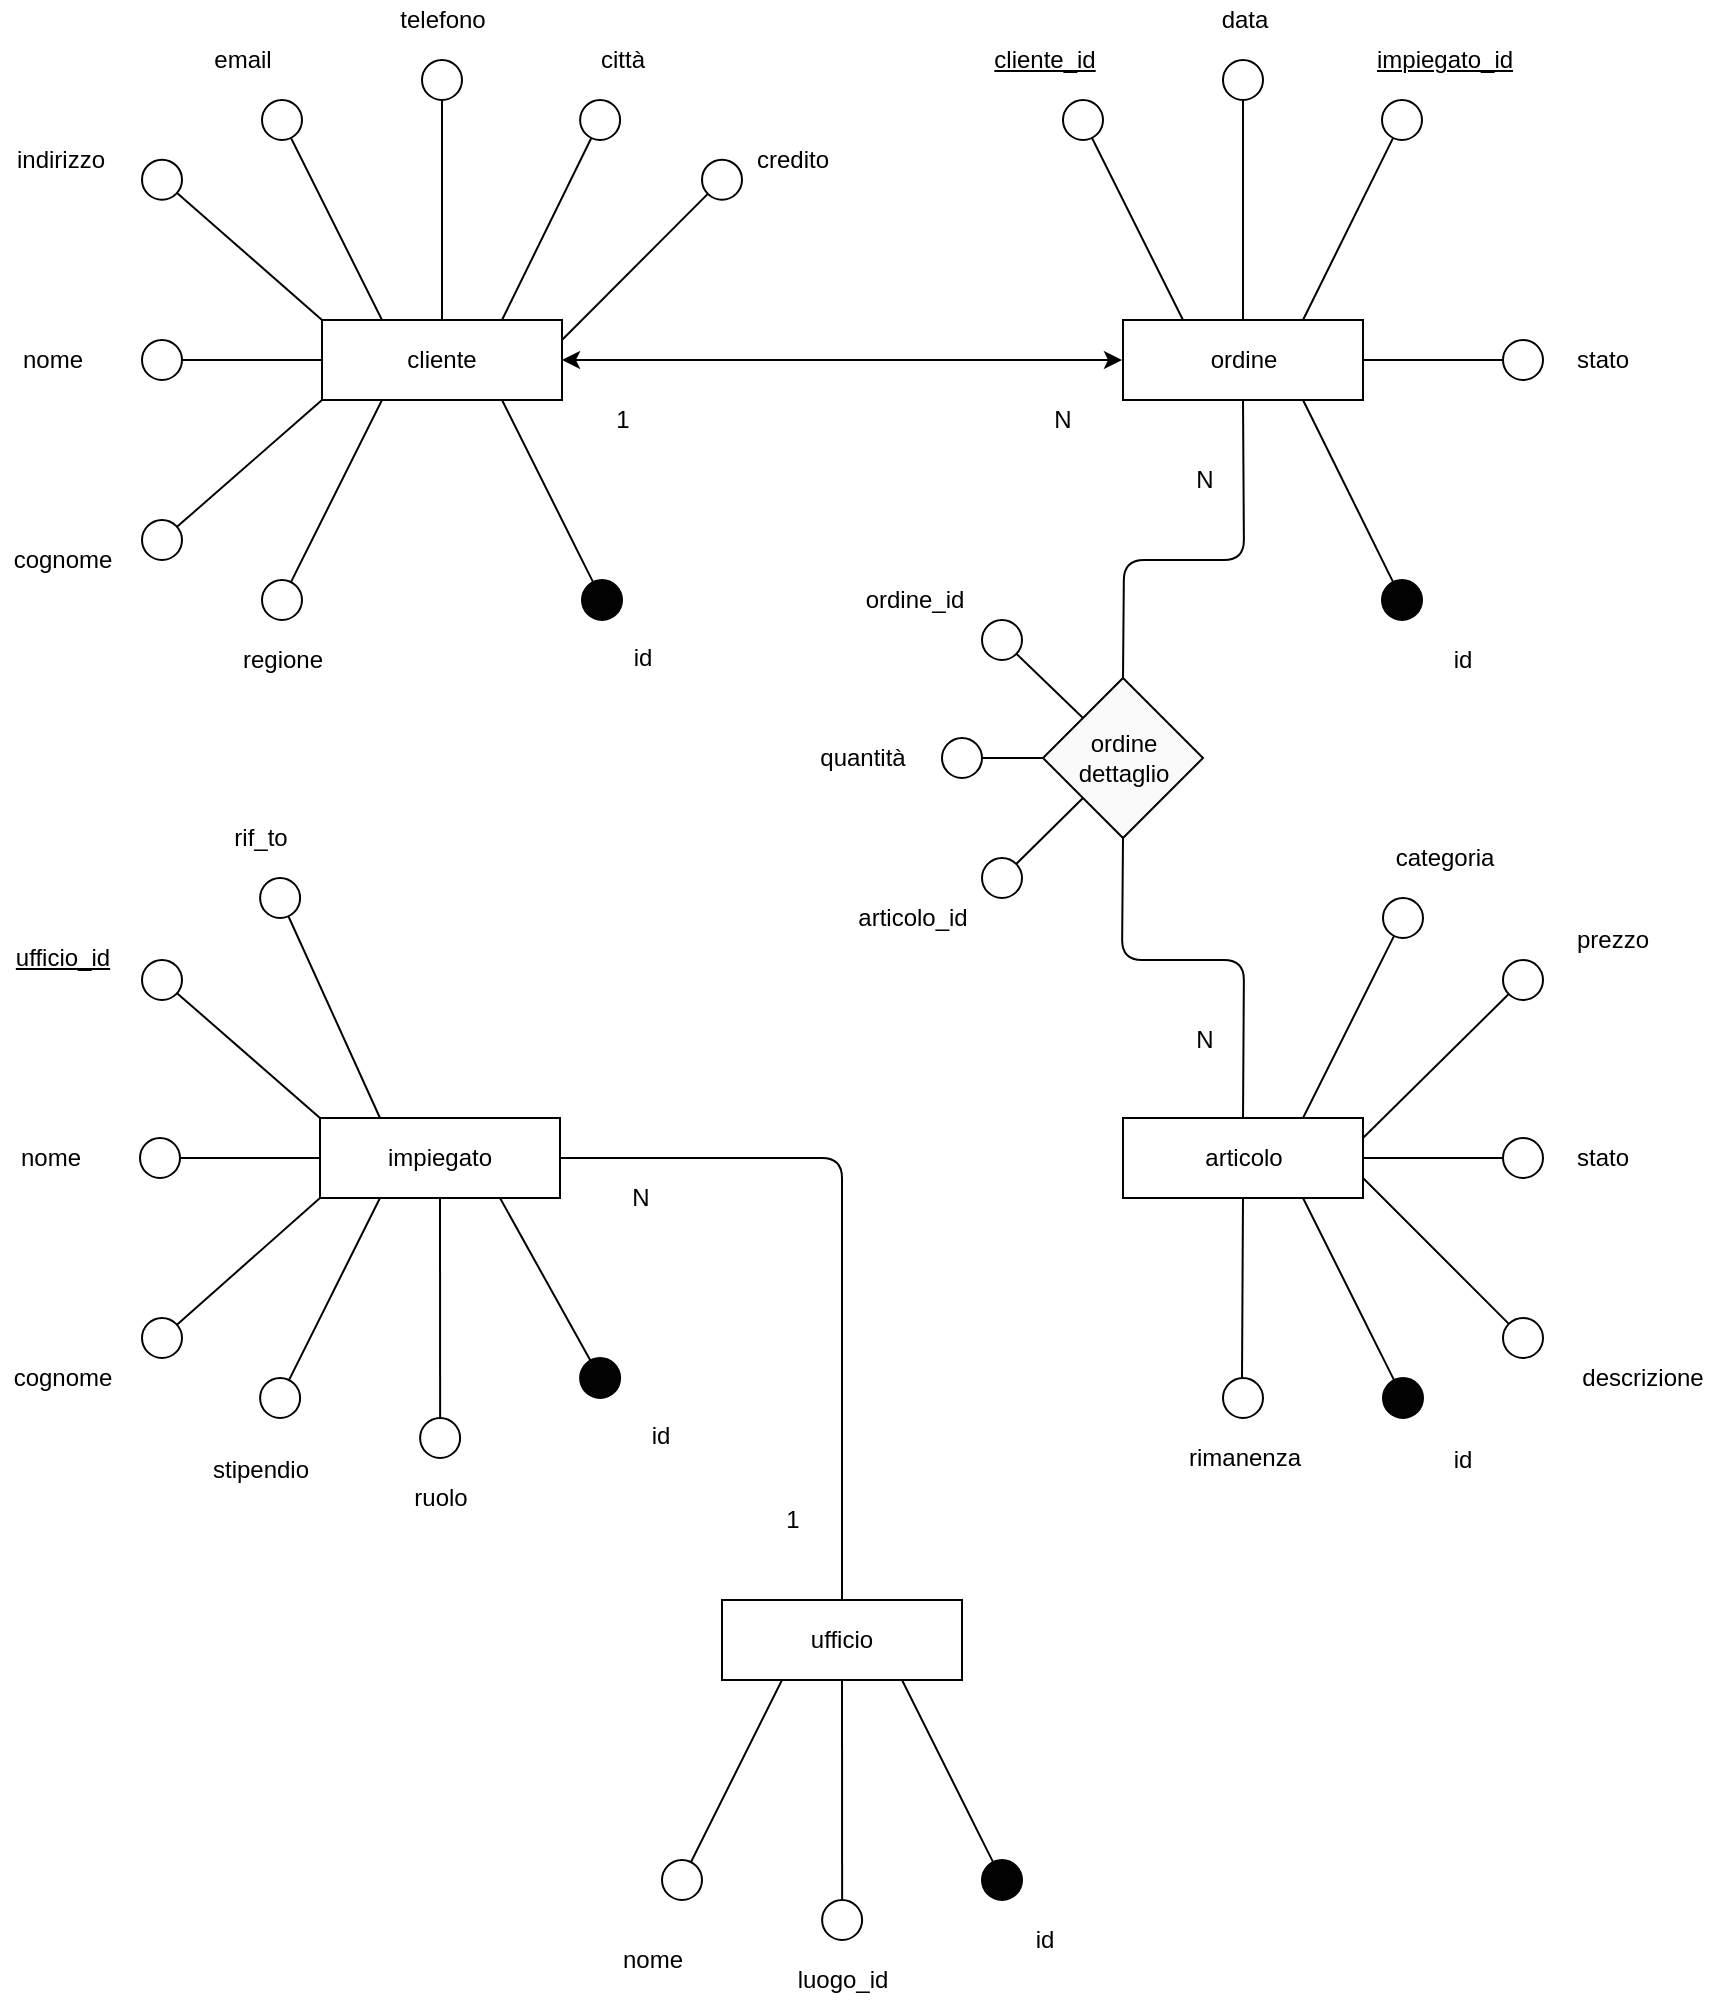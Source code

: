 <mxfile version="12.6.1" type="device"><diagram id="5FaBIRbdN18s8M9Iw7rh" name="Page-1"><mxGraphModel dx="1185" dy="1831" grid="1" gridSize="10" guides="1" tooltips="1" connect="1" arrows="1" fold="1" page="1" pageScale="1" pageWidth="827" pageHeight="1169" math="0" shadow="0"><root><mxCell id="0"/><mxCell id="1" parent="0"/><mxCell id="fJIveugTQEQdok1pz1Wk-1" value="cliente" style="rounded=0;whiteSpace=wrap;html=1;" vertex="1" parent="1"><mxGeometry x="200" y="80" width="120" height="40" as="geometry"/></mxCell><mxCell id="fJIveugTQEQdok1pz1Wk-7" value="" style="endArrow=none;html=1;entryX=0;entryY=0.5;entryDx=0;entryDy=0;" edge="1" parent="1" target="fJIveugTQEQdok1pz1Wk-1"><mxGeometry width="50" height="50" relative="1" as="geometry"><mxPoint x="130" y="100" as="sourcePoint"/><mxPoint x="150" y="80" as="targetPoint"/></mxGeometry></mxCell><mxCell id="fJIveugTQEQdok1pz1Wk-8" value="" style="ellipse;whiteSpace=wrap;html=1;aspect=fixed;" vertex="1" parent="1"><mxGeometry x="110" y="90" width="20" height="20" as="geometry"/></mxCell><mxCell id="fJIveugTQEQdok1pz1Wk-9" value="nome" style="text;html=1;align=center;verticalAlign=middle;resizable=0;points=[];autosize=1;" vertex="1" parent="1"><mxGeometry x="40" y="90" width="50" height="20" as="geometry"/></mxCell><mxCell id="fJIveugTQEQdok1pz1Wk-10" value="" style="endArrow=none;html=1;entryX=0;entryY=1;entryDx=0;entryDy=0;" edge="1" parent="1" source="fJIveugTQEQdok1pz1Wk-13" target="fJIveugTQEQdok1pz1Wk-1"><mxGeometry width="50" height="50" relative="1" as="geometry"><mxPoint x="120" y="160" as="sourcePoint"/><mxPoint x="150" y="160" as="targetPoint"/></mxGeometry></mxCell><mxCell id="fJIveugTQEQdok1pz1Wk-13" value="" style="ellipse;whiteSpace=wrap;html=1;aspect=fixed;" vertex="1" parent="1"><mxGeometry x="110" y="180" width="20" height="20" as="geometry"/></mxCell><mxCell id="fJIveugTQEQdok1pz1Wk-14" value="cognome" style="text;html=1;align=center;verticalAlign=middle;resizable=0;points=[];autosize=1;" vertex="1" parent="1"><mxGeometry x="40" y="190" width="60" height="20" as="geometry"/></mxCell><mxCell id="fJIveugTQEQdok1pz1Wk-16" value="" style="ellipse;whiteSpace=wrap;html=1;aspect=fixed;" vertex="1" parent="1"><mxGeometry x="110" y="-0.14" width="20" height="20" as="geometry"/></mxCell><mxCell id="fJIveugTQEQdok1pz1Wk-17" value="" style="endArrow=none;html=1;entryX=0;entryY=0;entryDx=0;entryDy=0;" edge="1" parent="1" source="fJIveugTQEQdok1pz1Wk-16" target="fJIveugTQEQdok1pz1Wk-1"><mxGeometry width="50" height="50" relative="1" as="geometry"><mxPoint x="180" y="50" as="sourcePoint"/><mxPoint x="230" as="targetPoint"/></mxGeometry></mxCell><mxCell id="fJIveugTQEQdok1pz1Wk-18" value="indirizzo" style="text;html=1;align=center;verticalAlign=middle;resizable=0;points=[];autosize=1;" vertex="1" parent="1"><mxGeometry x="39" y="-10" width="60" height="20" as="geometry"/></mxCell><mxCell id="fJIveugTQEQdok1pz1Wk-20" value="" style="endArrow=none;html=1;entryX=0.25;entryY=0;entryDx=0;entryDy=0;" edge="1" parent="1" target="fJIveugTQEQdok1pz1Wk-1"><mxGeometry width="50" height="50" relative="1" as="geometry"><mxPoint x="180" y="-20" as="sourcePoint"/><mxPoint x="220" y="10" as="targetPoint"/></mxGeometry></mxCell><mxCell id="fJIveugTQEQdok1pz1Wk-19" value="" style="ellipse;whiteSpace=wrap;html=1;aspect=fixed;" vertex="1" parent="1"><mxGeometry x="170" y="-30" width="20" height="20" as="geometry"/></mxCell><mxCell id="fJIveugTQEQdok1pz1Wk-21" value="email" style="text;html=1;align=center;verticalAlign=middle;resizable=0;points=[];autosize=1;" vertex="1" parent="1"><mxGeometry x="140" y="-60" width="40" height="20" as="geometry"/></mxCell><mxCell id="fJIveugTQEQdok1pz1Wk-23" value="" style="endArrow=none;html=1;exitX=0.5;exitY=0;exitDx=0;exitDy=0;" edge="1" parent="1" source="fJIveugTQEQdok1pz1Wk-1"><mxGeometry width="50" height="50" relative="1" as="geometry"><mxPoint x="280" y="60" as="sourcePoint"/><mxPoint x="260" y="-40" as="targetPoint"/></mxGeometry></mxCell><mxCell id="fJIveugTQEQdok1pz1Wk-22" value="" style="ellipse;whiteSpace=wrap;html=1;aspect=fixed;" vertex="1" parent="1"><mxGeometry x="250" y="-50" width="20" height="20" as="geometry"/></mxCell><mxCell id="fJIveugTQEQdok1pz1Wk-24" value="telefono" style="text;html=1;align=center;verticalAlign=middle;resizable=0;points=[];autosize=1;" vertex="1" parent="1"><mxGeometry x="230" y="-80" width="60" height="20" as="geometry"/></mxCell><mxCell id="fJIveugTQEQdok1pz1Wk-25" value="" style="endArrow=none;html=1;exitX=0.75;exitY=0;exitDx=0;exitDy=0;" edge="1" parent="1" source="fJIveugTQEQdok1pz1Wk-1" target="fJIveugTQEQdok1pz1Wk-26"><mxGeometry width="50" height="50" relative="1" as="geometry"><mxPoint x="420" as="sourcePoint"/><mxPoint x="330" y="-20" as="targetPoint"/></mxGeometry></mxCell><mxCell id="fJIveugTQEQdok1pz1Wk-26" value="" style="ellipse;whiteSpace=wrap;html=1;aspect=fixed;" vertex="1" parent="1"><mxGeometry x="329.06" y="-30" width="20" height="20" as="geometry"/></mxCell><mxCell id="fJIveugTQEQdok1pz1Wk-27" value="città" style="text;html=1;align=center;verticalAlign=middle;resizable=0;points=[];autosize=1;" vertex="1" parent="1"><mxGeometry x="330" y="-60" width="40" height="20" as="geometry"/></mxCell><mxCell id="fJIveugTQEQdok1pz1Wk-28" value="" style="endArrow=none;html=1;entryX=0.25;entryY=1;entryDx=0;entryDy=0;" edge="1" parent="1" source="fJIveugTQEQdok1pz1Wk-29" target="fJIveugTQEQdok1pz1Wk-1"><mxGeometry width="50" height="50" relative="1" as="geometry"><mxPoint x="190" y="180" as="sourcePoint"/><mxPoint x="260" y="200" as="targetPoint"/></mxGeometry></mxCell><mxCell id="fJIveugTQEQdok1pz1Wk-29" value="" style="ellipse;whiteSpace=wrap;html=1;aspect=fixed;" vertex="1" parent="1"><mxGeometry x="170" y="210" width="20" height="20" as="geometry"/></mxCell><mxCell id="fJIveugTQEQdok1pz1Wk-30" value="regione" style="text;html=1;align=center;verticalAlign=middle;resizable=0;points=[];autosize=1;" vertex="1" parent="1"><mxGeometry x="150" y="240" width="60" height="20" as="geometry"/></mxCell><mxCell id="fJIveugTQEQdok1pz1Wk-31" value="" style="ellipse;whiteSpace=wrap;html=1;aspect=fixed;fillColor=#030303;" vertex="1" parent="1"><mxGeometry x="330" y="210" width="20" height="20" as="geometry"/></mxCell><mxCell id="fJIveugTQEQdok1pz1Wk-32" value="" style="endArrow=none;html=1;entryX=0.75;entryY=1;entryDx=0;entryDy=0;" edge="1" parent="1" source="fJIveugTQEQdok1pz1Wk-31" target="fJIveugTQEQdok1pz1Wk-1"><mxGeometry width="50" height="50" relative="1" as="geometry"><mxPoint x="310" y="180" as="sourcePoint"/><mxPoint x="360" y="170" as="targetPoint"/></mxGeometry></mxCell><mxCell id="fJIveugTQEQdok1pz1Wk-33" value="id" style="text;html=1;align=center;verticalAlign=middle;resizable=0;points=[];autosize=1;" vertex="1" parent="1"><mxGeometry x="350" y="239" width="20" height="20" as="geometry"/></mxCell><mxCell id="fJIveugTQEQdok1pz1Wk-34" value="ordine" style="rounded=0;whiteSpace=wrap;html=1;" vertex="1" parent="1"><mxGeometry x="600.5" y="80" width="120" height="40" as="geometry"/></mxCell><mxCell id="fJIveugTQEQdok1pz1Wk-44" value="" style="endArrow=none;html=1;entryX=0.25;entryY=0;entryDx=0;entryDy=0;" edge="1" target="fJIveugTQEQdok1pz1Wk-34" parent="1"><mxGeometry width="50" height="50" relative="1" as="geometry"><mxPoint x="580.5" y="-20" as="sourcePoint"/><mxPoint x="620.5" y="10" as="targetPoint"/></mxGeometry></mxCell><mxCell id="fJIveugTQEQdok1pz1Wk-45" value="" style="ellipse;whiteSpace=wrap;html=1;aspect=fixed;" vertex="1" parent="1"><mxGeometry x="570.5" y="-30" width="20" height="20" as="geometry"/></mxCell><mxCell id="fJIveugTQEQdok1pz1Wk-46" value="&lt;u&gt;cliente_id&lt;/u&gt;" style="text;html=1;align=center;verticalAlign=middle;resizable=0;points=[];autosize=1;" vertex="1" parent="1"><mxGeometry x="525.5" y="-60" width="70" height="20" as="geometry"/></mxCell><mxCell id="fJIveugTQEQdok1pz1Wk-47" value="" style="endArrow=none;html=1;exitX=0.5;exitY=0;exitDx=0;exitDy=0;" edge="1" source="fJIveugTQEQdok1pz1Wk-34" parent="1"><mxGeometry width="50" height="50" relative="1" as="geometry"><mxPoint x="680.5" y="60" as="sourcePoint"/><mxPoint x="660.5" y="-40" as="targetPoint"/></mxGeometry></mxCell><mxCell id="fJIveugTQEQdok1pz1Wk-48" value="" style="ellipse;whiteSpace=wrap;html=1;aspect=fixed;" vertex="1" parent="1"><mxGeometry x="650.5" y="-50" width="20" height="20" as="geometry"/></mxCell><mxCell id="fJIveugTQEQdok1pz1Wk-49" value="data" style="text;html=1;align=center;verticalAlign=middle;resizable=0;points=[];autosize=1;" vertex="1" parent="1"><mxGeometry x="640.5" y="-80" width="40" height="20" as="geometry"/></mxCell><mxCell id="fJIveugTQEQdok1pz1Wk-50" value="" style="endArrow=none;html=1;exitX=0.75;exitY=0;exitDx=0;exitDy=0;" edge="1" source="fJIveugTQEQdok1pz1Wk-34" parent="1" target="fJIveugTQEQdok1pz1Wk-51"><mxGeometry width="50" height="50" relative="1" as="geometry"><mxPoint x="820.5" as="sourcePoint"/><mxPoint x="730.5" y="-20" as="targetPoint"/></mxGeometry></mxCell><mxCell id="fJIveugTQEQdok1pz1Wk-51" value="" style="ellipse;whiteSpace=wrap;html=1;aspect=fixed;" vertex="1" parent="1"><mxGeometry x="730" y="-30" width="20" height="20" as="geometry"/></mxCell><mxCell id="fJIveugTQEQdok1pz1Wk-52" value="&lt;u&gt;impiegato_id&lt;/u&gt;" style="text;html=1;align=center;verticalAlign=middle;resizable=0;points=[];autosize=1;" vertex="1" parent="1"><mxGeometry x="720.5" y="-60" width="80" height="20" as="geometry"/></mxCell><mxCell id="fJIveugTQEQdok1pz1Wk-56" value="" style="ellipse;whiteSpace=wrap;html=1;aspect=fixed;fillColor=#030303;" vertex="1" parent="1"><mxGeometry x="730" y="210" width="20" height="20" as="geometry"/></mxCell><mxCell id="fJIveugTQEQdok1pz1Wk-57" value="" style="endArrow=none;html=1;entryX=0.75;entryY=1;entryDx=0;entryDy=0;" edge="1" source="fJIveugTQEQdok1pz1Wk-56" target="fJIveugTQEQdok1pz1Wk-34" parent="1"><mxGeometry width="50" height="50" relative="1" as="geometry"><mxPoint x="710.5" y="180" as="sourcePoint"/><mxPoint x="760.5" y="170" as="targetPoint"/></mxGeometry></mxCell><mxCell id="fJIveugTQEQdok1pz1Wk-58" value="id" style="text;html=1;align=center;verticalAlign=middle;resizable=0;points=[];autosize=1;" vertex="1" parent="1"><mxGeometry x="760" y="240" width="20" height="20" as="geometry"/></mxCell><mxCell id="fJIveugTQEQdok1pz1Wk-59" value="" style="ellipse;whiteSpace=wrap;html=1;aspect=fixed;" vertex="1" parent="1"><mxGeometry x="790.5" y="90" width="20" height="20" as="geometry"/></mxCell><mxCell id="fJIveugTQEQdok1pz1Wk-60" value="" style="endArrow=none;html=1;exitX=1;exitY=0.5;exitDx=0;exitDy=0;entryX=0;entryY=0.5;entryDx=0;entryDy=0;" edge="1" parent="1" source="fJIveugTQEQdok1pz1Wk-34" target="fJIveugTQEQdok1pz1Wk-59"><mxGeometry width="50" height="50" relative="1" as="geometry"><mxPoint x="730.5" y="129" as="sourcePoint"/><mxPoint x="780.5" y="79" as="targetPoint"/></mxGeometry></mxCell><mxCell id="fJIveugTQEQdok1pz1Wk-61" value="stato" style="text;html=1;align=center;verticalAlign=middle;resizable=0;points=[];autosize=1;" vertex="1" parent="1"><mxGeometry x="820" y="90" width="40" height="20" as="geometry"/></mxCell><mxCell id="fJIveugTQEQdok1pz1Wk-62" value="impiegato" style="rounded=0;whiteSpace=wrap;html=1;" vertex="1" parent="1"><mxGeometry x="199" y="479" width="120" height="40" as="geometry"/></mxCell><mxCell id="fJIveugTQEQdok1pz1Wk-63" value="" style="endArrow=none;html=1;entryX=0;entryY=0.5;entryDx=0;entryDy=0;" edge="1" target="fJIveugTQEQdok1pz1Wk-62" parent="1"><mxGeometry width="50" height="50" relative="1" as="geometry"><mxPoint x="129" y="499" as="sourcePoint"/><mxPoint x="149" y="479" as="targetPoint"/></mxGeometry></mxCell><mxCell id="fJIveugTQEQdok1pz1Wk-64" value="" style="ellipse;whiteSpace=wrap;html=1;aspect=fixed;" vertex="1" parent="1"><mxGeometry x="109" y="489" width="20" height="20" as="geometry"/></mxCell><mxCell id="fJIveugTQEQdok1pz1Wk-65" value="nome" style="text;html=1;align=center;verticalAlign=middle;resizable=0;points=[];autosize=1;" vertex="1" parent="1"><mxGeometry x="39" y="489" width="50" height="20" as="geometry"/></mxCell><mxCell id="fJIveugTQEQdok1pz1Wk-66" value="" style="endArrow=none;html=1;entryX=0;entryY=1;entryDx=0;entryDy=0;" edge="1" target="fJIveugTQEQdok1pz1Wk-62" parent="1" source="fJIveugTQEQdok1pz1Wk-67"><mxGeometry width="50" height="50" relative="1" as="geometry"><mxPoint x="119" y="559" as="sourcePoint"/><mxPoint x="149" y="559" as="targetPoint"/></mxGeometry></mxCell><mxCell id="fJIveugTQEQdok1pz1Wk-67" value="" style="ellipse;whiteSpace=wrap;html=1;aspect=fixed;" vertex="1" parent="1"><mxGeometry x="110" y="579" width="20" height="20" as="geometry"/></mxCell><mxCell id="fJIveugTQEQdok1pz1Wk-68" value="cognome" style="text;html=1;align=center;verticalAlign=middle;resizable=0;points=[];autosize=1;" vertex="1" parent="1"><mxGeometry x="40" y="599" width="60" height="20" as="geometry"/></mxCell><mxCell id="fJIveugTQEQdok1pz1Wk-69" value="" style="ellipse;whiteSpace=wrap;html=1;aspect=fixed;" vertex="1" parent="1"><mxGeometry x="110" y="400" width="20" height="20" as="geometry"/></mxCell><mxCell id="fJIveugTQEQdok1pz1Wk-70" value="" style="endArrow=none;html=1;entryX=0;entryY=0;entryDx=0;entryDy=0;" edge="1" source="fJIveugTQEQdok1pz1Wk-69" target="fJIveugTQEQdok1pz1Wk-62" parent="1"><mxGeometry width="50" height="50" relative="1" as="geometry"><mxPoint x="179" y="449" as="sourcePoint"/><mxPoint x="229" y="399" as="targetPoint"/></mxGeometry></mxCell><mxCell id="fJIveugTQEQdok1pz1Wk-71" value="&lt;u&gt;ufficio_id&lt;/u&gt;" style="text;html=1;align=center;verticalAlign=middle;resizable=0;points=[];autosize=1;" vertex="1" parent="1"><mxGeometry x="40" y="389" width="60" height="20" as="geometry"/></mxCell><mxCell id="fJIveugTQEQdok1pz1Wk-84" value="" style="ellipse;whiteSpace=wrap;html=1;aspect=fixed;fillColor=#030303;" vertex="1" parent="1"><mxGeometry x="329.06" y="599" width="20" height="20" as="geometry"/></mxCell><mxCell id="fJIveugTQEQdok1pz1Wk-85" value="" style="endArrow=none;html=1;entryX=0.75;entryY=1;entryDx=0;entryDy=0;" edge="1" source="fJIveugTQEQdok1pz1Wk-84" target="fJIveugTQEQdok1pz1Wk-62" parent="1"><mxGeometry width="50" height="50" relative="1" as="geometry"><mxPoint x="309" y="579" as="sourcePoint"/><mxPoint x="359" y="569" as="targetPoint"/></mxGeometry></mxCell><mxCell id="fJIveugTQEQdok1pz1Wk-86" value="id" style="text;html=1;align=center;verticalAlign=middle;resizable=0;points=[];autosize=1;" vertex="1" parent="1"><mxGeometry x="359.06" y="628" width="20" height="20" as="geometry"/></mxCell><mxCell id="fJIveugTQEQdok1pz1Wk-87" value="" style="ellipse;whiteSpace=wrap;html=1;aspect=fixed;" vertex="1" parent="1"><mxGeometry x="169.06" y="609" width="20" height="20" as="geometry"/></mxCell><mxCell id="fJIveugTQEQdok1pz1Wk-88" value="" style="endArrow=none;html=1;entryX=0.25;entryY=1;entryDx=0;entryDy=0;" edge="1" parent="1" source="fJIveugTQEQdok1pz1Wk-87" target="fJIveugTQEQdok1pz1Wk-62"><mxGeometry width="50" height="50" relative="1" as="geometry"><mxPoint x="219.06" y="589" as="sourcePoint"/><mxPoint x="269.06" y="539" as="targetPoint"/></mxGeometry></mxCell><mxCell id="fJIveugTQEQdok1pz1Wk-89" value="stipendio" style="text;html=1;align=center;verticalAlign=middle;resizable=0;points=[];autosize=1;" vertex="1" parent="1"><mxGeometry x="139.06" y="645" width="60" height="20" as="geometry"/></mxCell><mxCell id="fJIveugTQEQdok1pz1Wk-90" value="" style="ellipse;whiteSpace=wrap;html=1;aspect=fixed;" vertex="1" parent="1"><mxGeometry x="249.06" y="629" width="20" height="20" as="geometry"/></mxCell><mxCell id="fJIveugTQEQdok1pz1Wk-91" value="" style="endArrow=none;html=1;entryX=0.5;entryY=1;entryDx=0;entryDy=0;exitX=0.5;exitY=0;exitDx=0;exitDy=0;" edge="1" parent="1" source="fJIveugTQEQdok1pz1Wk-90" target="fJIveugTQEQdok1pz1Wk-62"><mxGeometry width="50" height="50" relative="1" as="geometry"><mxPoint x="239.06" y="609" as="sourcePoint"/><mxPoint x="289.06" y="559" as="targetPoint"/></mxGeometry></mxCell><mxCell id="fJIveugTQEQdok1pz1Wk-92" value="ruolo" style="text;html=1;align=center;verticalAlign=middle;resizable=0;points=[];autosize=1;" vertex="1" parent="1"><mxGeometry x="239" y="659" width="40" height="20" as="geometry"/></mxCell><mxCell id="fJIveugTQEQdok1pz1Wk-93" value="" style="endArrow=none;html=1;exitX=0.25;exitY=0;exitDx=0;exitDy=0;" edge="1" parent="1" source="fJIveugTQEQdok1pz1Wk-62"><mxGeometry width="50" height="50" relative="1" as="geometry"><mxPoint x="209.06" y="429" as="sourcePoint"/><mxPoint x="179.06" y="369" as="targetPoint"/></mxGeometry></mxCell><mxCell id="fJIveugTQEQdok1pz1Wk-94" value="" style="ellipse;whiteSpace=wrap;html=1;aspect=fixed;" vertex="1" parent="1"><mxGeometry x="169.06" y="359" width="20" height="20" as="geometry"/></mxCell><mxCell id="fJIveugTQEQdok1pz1Wk-95" value="rif_to" style="text;html=1;align=center;verticalAlign=middle;resizable=0;points=[];autosize=1;" vertex="1" parent="1"><mxGeometry x="149.06" y="329" width="40" height="20" as="geometry"/></mxCell><mxCell id="fJIveugTQEQdok1pz1Wk-96" value="ufficio" style="rounded=0;whiteSpace=wrap;html=1;" vertex="1" parent="1"><mxGeometry x="400" y="720" width="120" height="40" as="geometry"/></mxCell><mxCell id="fJIveugTQEQdok1pz1Wk-97" value="" style="endArrow=none;html=1;entryX=0.25;entryY=1;entryDx=0;entryDy=0;" edge="1" target="fJIveugTQEQdok1pz1Wk-96" parent="1"><mxGeometry width="50" height="50" relative="1" as="geometry"><mxPoint x="380" y="860" as="sourcePoint"/><mxPoint x="350" y="720" as="targetPoint"/></mxGeometry></mxCell><mxCell id="fJIveugTQEQdok1pz1Wk-98" value="" style="ellipse;whiteSpace=wrap;html=1;aspect=fixed;" vertex="1" parent="1"><mxGeometry x="370" y="850" width="20" height="20" as="geometry"/></mxCell><mxCell id="fJIveugTQEQdok1pz1Wk-103" value="" style="ellipse;whiteSpace=wrap;html=1;aspect=fixed;fillColor=#030303;" vertex="1" parent="1"><mxGeometry x="530" y="850" width="20" height="20" as="geometry"/></mxCell><mxCell id="fJIveugTQEQdok1pz1Wk-104" value="" style="endArrow=none;html=1;entryX=0.75;entryY=1;entryDx=0;entryDy=0;" edge="1" source="fJIveugTQEQdok1pz1Wk-103" target="fJIveugTQEQdok1pz1Wk-96" parent="1"><mxGeometry width="50" height="50" relative="1" as="geometry"><mxPoint x="510" y="820" as="sourcePoint"/><mxPoint x="560" y="810" as="targetPoint"/></mxGeometry></mxCell><mxCell id="fJIveugTQEQdok1pz1Wk-105" value="id" style="text;html=1;align=center;verticalAlign=middle;resizable=0;points=[];autosize=1;" vertex="1" parent="1"><mxGeometry x="550.5" y="880" width="20" height="20" as="geometry"/></mxCell><mxCell id="fJIveugTQEQdok1pz1Wk-109" value="" style="ellipse;whiteSpace=wrap;html=1;aspect=fixed;" vertex="1" parent="1"><mxGeometry x="450.06" y="870" width="20" height="20" as="geometry"/></mxCell><mxCell id="fJIveugTQEQdok1pz1Wk-110" value="" style="endArrow=none;html=1;entryX=0.5;entryY=1;entryDx=0;entryDy=0;exitX=0.5;exitY=0;exitDx=0;exitDy=0;" edge="1" source="fJIveugTQEQdok1pz1Wk-109" target="fJIveugTQEQdok1pz1Wk-96" parent="1"><mxGeometry width="50" height="50" relative="1" as="geometry"><mxPoint x="440.06" y="850" as="sourcePoint"/><mxPoint x="490.06" y="800" as="targetPoint"/></mxGeometry></mxCell><mxCell id="fJIveugTQEQdok1pz1Wk-111" value="luogo_id" style="text;html=1;align=center;verticalAlign=middle;resizable=0;points=[];autosize=1;" vertex="1" parent="1"><mxGeometry x="430" y="900" width="60" height="20" as="geometry"/></mxCell><mxCell id="fJIveugTQEQdok1pz1Wk-116" value="nome" style="text;html=1;align=center;verticalAlign=middle;resizable=0;points=[];autosize=1;" vertex="1" parent="1"><mxGeometry x="340" y="890" width="50" height="20" as="geometry"/></mxCell><mxCell id="fJIveugTQEQdok1pz1Wk-118" value="articolo" style="rounded=0;whiteSpace=wrap;html=1;" vertex="1" parent="1"><mxGeometry x="600.5" y="479" width="120" height="40" as="geometry"/></mxCell><mxCell id="fJIveugTQEQdok1pz1Wk-119" value="" style="endArrow=none;html=1;entryX=1;entryY=0.75;entryDx=0;entryDy=0;" edge="1" target="fJIveugTQEQdok1pz1Wk-118" parent="1" source="fJIveugTQEQdok1pz1Wk-120"><mxGeometry width="50" height="50" relative="1" as="geometry"><mxPoint x="580.5" y="379" as="sourcePoint"/><mxPoint x="620.5" y="409" as="targetPoint"/></mxGeometry></mxCell><mxCell id="fJIveugTQEQdok1pz1Wk-120" value="" style="ellipse;whiteSpace=wrap;html=1;aspect=fixed;" vertex="1" parent="1"><mxGeometry x="790.5" y="579" width="20" height="20" as="geometry"/></mxCell><mxCell id="fJIveugTQEQdok1pz1Wk-121" value="descrizione" style="text;html=1;align=center;verticalAlign=middle;resizable=0;points=[];autosize=1;" vertex="1" parent="1"><mxGeometry x="820" y="599" width="80" height="20" as="geometry"/></mxCell><mxCell id="fJIveugTQEQdok1pz1Wk-122" value="" style="endArrow=none;html=1;exitX=1;exitY=0.25;exitDx=0;exitDy=0;" edge="1" source="fJIveugTQEQdok1pz1Wk-118" parent="1" target="fJIveugTQEQdok1pz1Wk-123"><mxGeometry width="50" height="50" relative="1" as="geometry"><mxPoint x="680.5" y="459" as="sourcePoint"/><mxPoint x="660.5" y="359" as="targetPoint"/></mxGeometry></mxCell><mxCell id="fJIveugTQEQdok1pz1Wk-123" value="" style="ellipse;whiteSpace=wrap;html=1;aspect=fixed;" vertex="1" parent="1"><mxGeometry x="790.5" y="400" width="20" height="20" as="geometry"/></mxCell><mxCell id="fJIveugTQEQdok1pz1Wk-124" value="prezzo" style="text;html=1;align=center;verticalAlign=middle;resizable=0;points=[];autosize=1;" vertex="1" parent="1"><mxGeometry x="820" y="380" width="50" height="20" as="geometry"/></mxCell><mxCell id="fJIveugTQEQdok1pz1Wk-125" value="" style="endArrow=none;html=1;exitX=0.75;exitY=0;exitDx=0;exitDy=0;" edge="1" source="fJIveugTQEQdok1pz1Wk-118" parent="1" target="fJIveugTQEQdok1pz1Wk-126"><mxGeometry width="50" height="50" relative="1" as="geometry"><mxPoint x="820.5" y="399" as="sourcePoint"/><mxPoint x="730.5" y="379" as="targetPoint"/></mxGeometry></mxCell><mxCell id="fJIveugTQEQdok1pz1Wk-126" value="" style="ellipse;whiteSpace=wrap;html=1;aspect=fixed;" vertex="1" parent="1"><mxGeometry x="730.5" y="369" width="20" height="20" as="geometry"/></mxCell><mxCell id="fJIveugTQEQdok1pz1Wk-127" value="categoria" style="text;html=1;align=center;verticalAlign=middle;resizable=0;points=[];autosize=1;" vertex="1" parent="1"><mxGeometry x="730.5" y="339" width="60" height="20" as="geometry"/></mxCell><mxCell id="fJIveugTQEQdok1pz1Wk-128" value="" style="ellipse;whiteSpace=wrap;html=1;aspect=fixed;fillColor=#030303;" vertex="1" parent="1"><mxGeometry x="730.5" y="609" width="20" height="20" as="geometry"/></mxCell><mxCell id="fJIveugTQEQdok1pz1Wk-129" value="" style="endArrow=none;html=1;entryX=0.75;entryY=1;entryDx=0;entryDy=0;" edge="1" source="fJIveugTQEQdok1pz1Wk-128" target="fJIveugTQEQdok1pz1Wk-118" parent="1"><mxGeometry width="50" height="50" relative="1" as="geometry"><mxPoint x="710.5" y="579" as="sourcePoint"/><mxPoint x="760.5" y="569" as="targetPoint"/></mxGeometry></mxCell><mxCell id="fJIveugTQEQdok1pz1Wk-130" value="id" style="text;html=1;align=center;verticalAlign=middle;resizable=0;points=[];autosize=1;" vertex="1" parent="1"><mxGeometry x="760" y="640" width="20" height="20" as="geometry"/></mxCell><mxCell id="fJIveugTQEQdok1pz1Wk-131" value="" style="ellipse;whiteSpace=wrap;html=1;aspect=fixed;" vertex="1" parent="1"><mxGeometry x="790.5" y="489" width="20" height="20" as="geometry"/></mxCell><mxCell id="fJIveugTQEQdok1pz1Wk-132" value="" style="endArrow=none;html=1;exitX=1;exitY=0.5;exitDx=0;exitDy=0;entryX=0;entryY=0.5;entryDx=0;entryDy=0;" edge="1" source="fJIveugTQEQdok1pz1Wk-118" target="fJIveugTQEQdok1pz1Wk-131" parent="1"><mxGeometry width="50" height="50" relative="1" as="geometry"><mxPoint x="730.5" y="528" as="sourcePoint"/><mxPoint x="780.5" y="478" as="targetPoint"/></mxGeometry></mxCell><mxCell id="fJIveugTQEQdok1pz1Wk-133" value="stato" style="text;html=1;align=center;verticalAlign=middle;resizable=0;points=[];autosize=1;" vertex="1" parent="1"><mxGeometry x="820" y="489" width="40" height="20" as="geometry"/></mxCell><mxCell id="fJIveugTQEQdok1pz1Wk-134" value="" style="endArrow=classic;startArrow=classic;html=1;exitX=1;exitY=0.5;exitDx=0;exitDy=0;" edge="1" parent="1" source="fJIveugTQEQdok1pz1Wk-1"><mxGeometry width="50" height="50" relative="1" as="geometry"><mxPoint x="450" y="120" as="sourcePoint"/><mxPoint x="600" y="100" as="targetPoint"/></mxGeometry></mxCell><mxCell id="fJIveugTQEQdok1pz1Wk-135" value="1" style="text;html=1;align=center;verticalAlign=middle;resizable=0;points=[];autosize=1;" vertex="1" parent="1"><mxGeometry x="340" y="120" width="20" height="20" as="geometry"/></mxCell><mxCell id="fJIveugTQEQdok1pz1Wk-136" value="N" style="text;html=1;align=center;verticalAlign=middle;resizable=0;points=[];autosize=1;" vertex="1" parent="1"><mxGeometry x="560" y="120" width="20" height="20" as="geometry"/></mxCell><mxCell id="fJIveugTQEQdok1pz1Wk-137" value="" style="endArrow=none;html=1;entryX=0.5;entryY=1;entryDx=0;entryDy=0;exitX=0.5;exitY=0;exitDx=0;exitDy=0;" edge="1" parent="1" source="fJIveugTQEQdok1pz1Wk-138" target="fJIveugTQEQdok1pz1Wk-34"><mxGeometry width="50" height="50" relative="1" as="geometry"><mxPoint x="580" y="280" as="sourcePoint"/><mxPoint x="630" y="230" as="targetPoint"/><Array as="points"><mxPoint x="601" y="200"/><mxPoint x="661" y="200"/></Array></mxGeometry></mxCell><mxCell id="fJIveugTQEQdok1pz1Wk-138" value="ordine&lt;br&gt;dettaglio" style="rhombus;whiteSpace=wrap;html=1;fillColor=#FAFAFA;" vertex="1" parent="1"><mxGeometry x="560.5" y="259" width="80" height="80" as="geometry"/></mxCell><mxCell id="fJIveugTQEQdok1pz1Wk-139" value="" style="endArrow=none;html=1;exitX=0.5;exitY=0;exitDx=0;exitDy=0;entryX=0.5;entryY=1;entryDx=0;entryDy=0;" edge="1" parent="1" source="fJIveugTQEQdok1pz1Wk-118" target="fJIveugTQEQdok1pz1Wk-138"><mxGeometry width="50" height="50" relative="1" as="geometry"><mxPoint x="560" y="450" as="sourcePoint"/><mxPoint x="600" y="360" as="targetPoint"/><Array as="points"><mxPoint x="661" y="400"/><mxPoint x="600" y="400"/></Array></mxGeometry></mxCell><mxCell id="fJIveugTQEQdok1pz1Wk-140" value="N" style="text;html=1;align=center;verticalAlign=middle;resizable=0;points=[];autosize=1;" vertex="1" parent="1"><mxGeometry x="630.5" y="150" width="20" height="20" as="geometry"/></mxCell><mxCell id="fJIveugTQEQdok1pz1Wk-141" value="N" style="text;html=1;align=center;verticalAlign=middle;resizable=0;points=[];autosize=1;" vertex="1" parent="1"><mxGeometry x="630.5" y="430" width="20" height="20" as="geometry"/></mxCell><mxCell id="fJIveugTQEQdok1pz1Wk-145" value="" style="endArrow=none;html=1;entryX=0;entryY=0;entryDx=0;entryDy=0;" edge="1" parent="1" target="fJIveugTQEQdok1pz1Wk-138"><mxGeometry width="50" height="50" relative="1" as="geometry"><mxPoint x="540" y="240" as="sourcePoint"/><mxPoint x="520" y="190" as="targetPoint"/></mxGeometry></mxCell><mxCell id="fJIveugTQEQdok1pz1Wk-146" value="" style="ellipse;whiteSpace=wrap;html=1;aspect=fixed;" vertex="1" parent="1"><mxGeometry x="530" y="230" width="20" height="20" as="geometry"/></mxCell><mxCell id="fJIveugTQEQdok1pz1Wk-147" value="ordine_id" style="text;html=1;align=center;verticalAlign=middle;resizable=0;points=[];autosize=1;" vertex="1" parent="1"><mxGeometry x="465.5" y="210" width="60" height="20" as="geometry"/></mxCell><mxCell id="fJIveugTQEQdok1pz1Wk-149" value="" style="endArrow=none;html=1;entryX=0;entryY=1;entryDx=0;entryDy=0;" edge="1" parent="1" source="fJIveugTQEQdok1pz1Wk-148" target="fJIveugTQEQdok1pz1Wk-138"><mxGeometry width="50" height="50" relative="1" as="geometry"><mxPoint x="540" y="350" as="sourcePoint"/><mxPoint x="580" y="330" as="targetPoint"/></mxGeometry></mxCell><mxCell id="fJIveugTQEQdok1pz1Wk-148" value="" style="ellipse;whiteSpace=wrap;html=1;aspect=fixed;" vertex="1" parent="1"><mxGeometry x="530" y="349" width="20" height="20" as="geometry"/></mxCell><mxCell id="fJIveugTQEQdok1pz1Wk-150" value="articolo_id" style="text;html=1;align=center;verticalAlign=middle;resizable=0;points=[];autosize=1;" vertex="1" parent="1"><mxGeometry x="460" y="369" width="70" height="20" as="geometry"/></mxCell><mxCell id="fJIveugTQEQdok1pz1Wk-151" value="" style="endArrow=none;html=1;entryX=0;entryY=0.5;entryDx=0;entryDy=0;" edge="1" parent="1" target="fJIveugTQEQdok1pz1Wk-138"><mxGeometry width="50" height="50" relative="1" as="geometry"><mxPoint x="520" y="299" as="sourcePoint"/><mxPoint x="530" y="300" as="targetPoint"/></mxGeometry></mxCell><mxCell id="fJIveugTQEQdok1pz1Wk-152" value="quantità" style="text;html=1;align=center;verticalAlign=middle;resizable=0;points=[];autosize=1;" vertex="1" parent="1"><mxGeometry x="440" y="289" width="60" height="20" as="geometry"/></mxCell><mxCell id="fJIveugTQEQdok1pz1Wk-153" value="" style="ellipse;whiteSpace=wrap;html=1;aspect=fixed;" vertex="1" parent="1"><mxGeometry x="510" y="289" width="20" height="20" as="geometry"/></mxCell><mxCell id="fJIveugTQEQdok1pz1Wk-154" value="" style="ellipse;whiteSpace=wrap;html=1;aspect=fixed;" vertex="1" parent="1"><mxGeometry x="390" y="-0.14" width="20" height="20" as="geometry"/></mxCell><mxCell id="fJIveugTQEQdok1pz1Wk-155" value="" style="endArrow=none;html=1;exitX=1;exitY=0.25;exitDx=0;exitDy=0;" edge="1" parent="1" source="fJIveugTQEQdok1pz1Wk-1" target="fJIveugTQEQdok1pz1Wk-154"><mxGeometry width="50" height="50" relative="1" as="geometry"><mxPoint x="330" y="80" as="sourcePoint"/><mxPoint x="380" y="30" as="targetPoint"/></mxGeometry></mxCell><mxCell id="fJIveugTQEQdok1pz1Wk-156" value="credito" style="text;html=1;align=center;verticalAlign=middle;resizable=0;points=[];autosize=1;" vertex="1" parent="1"><mxGeometry x="410" y="-10" width="50" height="20" as="geometry"/></mxCell><mxCell id="fJIveugTQEQdok1pz1Wk-157" value="" style="endArrow=none;html=1;entryX=0.5;entryY=1;entryDx=0;entryDy=0;" edge="1" parent="1" target="fJIveugTQEQdok1pz1Wk-118"><mxGeometry width="50" height="50" relative="1" as="geometry"><mxPoint x="660" y="610" as="sourcePoint"/><mxPoint x="650" y="580" as="targetPoint"/></mxGeometry></mxCell><mxCell id="fJIveugTQEQdok1pz1Wk-158" value="" style="ellipse;whiteSpace=wrap;html=1;aspect=fixed;" vertex="1" parent="1"><mxGeometry x="650.5" y="609" width="20" height="20" as="geometry"/></mxCell><mxCell id="fJIveugTQEQdok1pz1Wk-159" value="rimanenza" style="text;html=1;align=center;verticalAlign=middle;resizable=0;points=[];autosize=1;" vertex="1" parent="1"><mxGeometry x="625.5" y="639" width="70" height="20" as="geometry"/></mxCell><mxCell id="fJIveugTQEQdok1pz1Wk-160" value="" style="endArrow=none;html=1;entryX=1;entryY=0.5;entryDx=0;entryDy=0;exitX=0.5;exitY=0;exitDx=0;exitDy=0;" edge="1" parent="1" source="fJIveugTQEQdok1pz1Wk-96" target="fJIveugTQEQdok1pz1Wk-62"><mxGeometry width="50" height="50" relative="1" as="geometry"><mxPoint x="390" y="610" as="sourcePoint"/><mxPoint x="440" y="560" as="targetPoint"/><Array as="points"><mxPoint x="460" y="499"/></Array></mxGeometry></mxCell><mxCell id="fJIveugTQEQdok1pz1Wk-161" value="N" style="text;html=1;align=center;verticalAlign=middle;resizable=0;points=[];autosize=1;" vertex="1" parent="1"><mxGeometry x="349.06" y="509" width="20" height="20" as="geometry"/></mxCell><mxCell id="fJIveugTQEQdok1pz1Wk-162" value="1" style="text;html=1;align=center;verticalAlign=middle;resizable=0;points=[];autosize=1;" vertex="1" parent="1"><mxGeometry x="425" y="670" width="20" height="20" as="geometry"/></mxCell></root></mxGraphModel></diagram></mxfile>